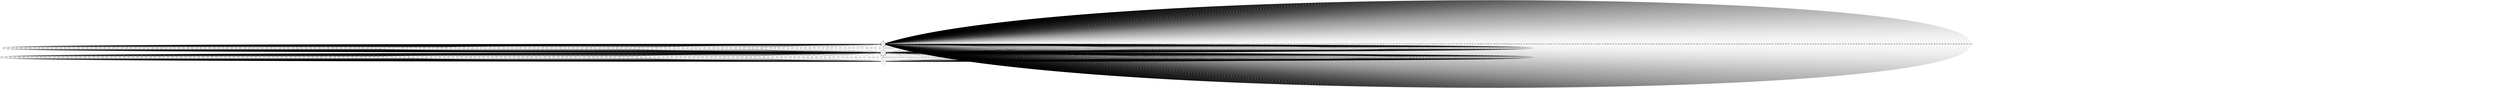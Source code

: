 digraph g {
__start0 [label="" shape="none"]
init [shape="doublecircle" label="init"]
1628 [shape="doublecircle" label="1628"]
1436 [shape="circle" label="1436"]
__start0 -> init
init -> init[label="1467"]
init -> init[label="1591"]
init -> init[label="1513"]
init -> init[label="1568"]
init -> init[label="1562"]
init -> init[label="1524"]
init -> init[label="1771"]
init -> init[label="1428"]
init -> init[label="1600"]
init -> init[label="1523"]
init -> init[label="1525"]
init -> init[label="1529"]
init -> init[label="1544"]
init -> init[label="1519"]
init -> init[label="1583"]
init -> init[label="1510"]
init -> init[label="1549"]
init -> init[label="1553"]
init -> init[label="1606"]
init -> init[label="1622"]
init -> init[label="1599"]
init -> init[label="1560"]
init -> init[label="1602"]
init -> init[label="1631"]
init -> init[label="1573"]
init -> init[label="1537"]
init -> init[label="1531"]
init -> init[label="1539"]
init -> init[label="1604"]
init -> init[label="1543"]
init -> init[label="1526"]
init -> init[label="1582"]
init -> init[label="1551"]
init -> init[label="1269"]
init -> init[label="1463"]
init -> 1628[label="1628"]
init -> init[label="1552"]
init -> init[label="1514"]
init -> init[label="1547"]
init -> init[label="1504"]
init -> init[label="1601"]
init -> init[label="1629"]
init -> init[label="1616"]
init -> init[label="1518"]
init -> init[label="1691"]
init -> init[label="1545"]
init -> init[label="1580"]
init -> init[label="1569"]
init -> init[label="1520"]
init -> init[label="1742"]
init -> init[label="1430"]
init -> init[label="1453"]
init -> init[label="1563"]
init -> init[label="1618"]
init -> init[label="1434"]
init -> init[label="1448"]
init -> init[label="1487"]
init -> init[label="1626"]
init -> init[label="1512"]
init -> init[label="1527"]
init -> init[label="1592"]
init -> init[label="1437"]
init -> init[label="1542"]
init -> init[label="1461"]
init -> init[label="1627"]
init -> init[label="1578"]
init -> init[label="1594"]
init -> init[label="1521"]
init -> init[label="1593"]
init -> init[label="1793"]
init -> init[label="1598"]
init -> init[label="1655"]
init -> init[label="1436"]
init -> init[label="1724"]
init -> init[label="1469"]
init -> init[label="1489"]
init -> init[label="1853"]
init -> init[label="1915"]
init -> init[label="1451"]
init -> init[label="1459"]
init -> init[label="1441"]
init -> init[label="1789"]
init -> init[label="1920"]
init -> init[label="1538"]
init -> init[label="1874"]
init -> init[label="1574"]
init -> init[label="1532"]
init -> init[label="1617"]
init -> init[label="1779"]
init -> init[label="1522"]
init -> init[label="1774"]
init -> init[label="1825"]
init -> init[label="1903"]
init -> init[label="1791"]
init -> init[label="1778"]
init -> init[label="1857"]
init -> init[label="1678"]
init -> init[label="1449"]
init -> init[label="1716"]
init -> init[label="1808"]
init -> init[label="1503"]
init -> init[label="1839"]
init -> init[label="1641"]
init -> init[label="1773"]
init -> init[label="1458"]
init -> init[label="1546"]
init -> init[label="1468"]
init -> init[label="1558"]
init -> init[label="1871"]
init -> init[label="1572"]
init -> init[label="1767"]
init -> init[label="1872"]
init -> init[label="1879"]
init -> init[label="1613"]
init -> init[label="1444"]
init -> init[label="1554"]
init -> init[label="1623"]
init -> init[label="1452"]
init -> init[label="1858"]
init -> init[label="1634"]
init -> init[label="1497"]
init -> init[label="1500"]
init -> init[label="1511"]
init -> init[label="1556"]
init -> init[label="1590"]
init -> init[label="1530"]
init -> init[label="1559"]
init -> init[label="1596"]
init -> init[label="1464"]
init -> init[label="1619"]
init -> init[label="1904"]
init -> init[label="1517"]
init -> init[label="1557"]
init -> init[label="1460"]
init -> init[label="1499"]
init -> init[label="1541"]
init -> init[label="1555"]
init -> init[label="1533"]
init -> init[label="1840"]
init -> init[label="1612"]
init -> init[label="1465"]
init -> init[label="1579"]
init -> init[label="1426"]
init -> init[label="1470"]
init -> init[label="1466"]
init -> init[label="1608"]
init -> init[label="1528"]
init -> init[label="1650"]
init -> init[label="1457"]
init -> init[label="1668"]
init -> init[label="1762"]
init -> init[label="1743"]
init -> init[label="1501"]
init -> init[label="1540"]
init -> init[label="1587"]
init -> init[label="1535"]
init -> init[label="1431"]
init -> init[label="1438"]
init -> init[label="1516"]
init -> init[label="1847"]
init -> init[label="1507"]
init -> init[label="1425"]
init -> init[label="1433"]
init -> init[label="1652"]
init -> init[label="1900"]
init -> init[label="1747"]
init -> init[label="1917"]
init -> init[label="1548"]
init -> init[label="1495"]
init -> init[label="1493"]
init -> init[label="1790"]
init -> init[label="1912"]
init -> init[label="1731"]
init -> init[label="1888"]
init -> init[label="1916"]
init -> init[label="1828"]
init -> init[label="1805"]
init -> init[label="1863"]
init -> init[label="1597"]
init -> init[label="1848"]
init -> init[label="1919"]
init -> init[label="1581"]
init -> init[label="1435"]
init -> init[label="1498"]
init -> init[label="1603"]
init -> init[label="1842"]
init -> init[label="1770"]
init -> init[label="1427"]
init -> init[label="1496"]
init -> init[label="1505"]
init -> init[label="1761"]
init -> init[label="1740"]
init -> init[label="1676"]
init -> init[label="1443"]
init -> init[label="1659"]
init -> init[label="1700"]
init -> init[label="1757"]
init -> init[label="1688"]
init -> init[label="1696"]
init -> init[label="1831"]
init -> init[label="1564"]
init -> init[label="1455"]
init -> init[label="1550"]
init -> init[label="1630"]
init -> init[label="1442"]
init -> init[label="1706"]
init -> init[label="1609"]
init -> init[label="1471"]
init -> init[label="1766"]
init -> init[label="1648"]
init -> init[label="1783"]
init -> init[label="1756"]
init -> init[label="1640"]
init -> init[label="1486"]
init -> init[label="1752"]
init -> init[label="1749"]
init -> init[label="1585"]
init -> init[label="1645"]
init -> init[label="1707"]
init -> init[label="1764"]
init -> init[label="1644"]
init -> init[label="1834"]
init -> init[label="1772"]
init -> init[label="1698"]
init -> init[label="1712"]
init -> init[label="1739"]
init -> init[label="1661"]
init -> init[label="1657"]
init -> init[label="1710"]
init -> init[label="1586"]
init -> init[label="1639"]
init -> init[label="1681"]
init -> init[label="1811"]
init -> init[label="1638"]
init -> init[label="1769"]
init -> init[label="1674"]
init -> init[label="1577"]
init -> init[label="1758"]
init -> init[label="1614"]
init -> init[label="1667"]
init -> init[label="1735"]
init -> init[label="1649"]
init -> init[label="1821"]
init -> init[label="1664"]
init -> init[label="1713"]
init -> init[label="1647"]
init -> init[label="1666"]
init -> init[label="1701"]
init -> init[label="1677"]
init -> init[label="1595"]
init -> init[label="1654"]
init -> init[label="1665"]
init -> init[label="1566"]
init -> init[label="1642"]
init -> init[label="1675"]
init -> init[label="1651"]
init -> init[label="1685"]
init -> init[label="1727"]
init -> init[label="1845"]
init -> init[label="1643"]
init -> init[label="1689"]
init -> init[label="1576"]
init -> init[label="1911"]
init -> init[label="1784"]
init -> init[label="1866"]
init -> init[label="1671"]
init -> init[label="1439"]
init -> init[label="1899"]
init -> init[label="1673"]
init -> init[label="1680"]
init -> init[label="1732"]
init -> init[label="1765"]
init -> init[label="1905"]
init -> init[label="1813"]
init -> init[label="1683"]
init -> init[label="1704"]
init -> init[label="1754"]
init -> init[label="1669"]
init -> init[label="1605"]
init -> init[label="1636"]
init -> init[label="1575"]
init -> init[label="1679"]
init -> init[label="1806"]
init -> init[label="1565"]
init -> init[label="1699"]
init -> init[label="1759"]
init -> init[label="1695"]
init -> init[label="1692"]
init -> init[label="1660"]
init -> init[label="1819"]
init -> init[label="1694"]
init -> init[label="1684"]
init -> init[label="1703"]
init -> init[label="1440"]
init -> init[label="1787"]
init -> init[label="1851"]
init -> init[label="1656"]
init -> init[label="1682"]
init -> init[label="1687"]
init -> init[label="1635"]
init -> init[label="1702"]
init -> init[label="1625"]
init -> init[label="1711"]
init -> init[label="1697"]
init -> init[label="1670"]
init -> init[label="1477"]
init -> init[label="1672"]
init -> init[label="1728"]
init -> init[label="1462"]
init -> init[label="1922"]
init -> init[label="1803"]
init -> init[label="1902"]
init -> init[label="1826"]
init -> init[label="1921"]
init -> init[label="1633"]
init -> init[label="1480"]
init -> init[label="1894"]
init -> init[label="1836"]
init -> init[label="1854"]
init -> init[label="1906"]
init -> init[label="1725"]
init -> init[label="1476"]
init -> init[label="1502"]
init -> init[label="1884"]
init -> init[label="1798"]
init -> init[label="1862"]
init -> init[label="1485"]
init -> init[label="1893"]
init -> init[label="1898"]
init -> init[label="1474"]
init -> init[label="1892"]
init -> init[label="1890"]
init -> init[label="1885"]
init -> init[label="1792"]
init -> init[label="1924"]
init -> init[label="1777"]
init -> init[label="1478"]
init -> init[label="1918"]
init -> init[label="1475"]
init -> init[label="1484"]
init -> init[label="1786"]
init -> init[label="1850"]
init -> init[label="1914"]
init -> init[label="1901"]
init -> init[label="1880"]
init -> init[label="1841"]
init -> init[label="1794"]
init -> init[label="1897"]
init -> init[label="1855"]
init -> init[label="1491"]
init -> init[label="1877"]
init -> init[label="1923"]
init -> init[label="1482"]
init -> init[label="1490"]
init -> init[label="1775"]
init -> init[label="1835"]
init -> init[label="1570"]
init -> init[label="1887"]
init -> init[label="1785"]
init -> init[label="1479"]
init -> init[label="1886"]
init -> init[label="1804"]
init -> init[label="1875"]
init -> init[label="1717"]
init -> init[label="1889"]
init -> init[label="1868"]
init -> init[label="1908"]
init -> init[label="1873"]
init -> init[label="1483"]
init -> init[label="1718"]
init -> init[label="1865"]
init -> init[label="1492"]
init -> init[label="1829"]
init -> init[label="1473"]
init -> init[label="1802"]
init -> init[label="1734"]
init -> init[label="1907"]
init -> init[label="1721"]
init -> init[label="1830"]
init -> init[label="1816"]
init -> init[label="1882"]
init -> init[label="1796"]
init -> init[label="1881"]
init -> init[label="1807"]
init -> init[label="1823"]
init -> init[label="1818"]
init -> init[label="1755"]
init -> init[label="1768"]
init -> init[label="1715"]
init -> init[label="1663"]
init -> init[label="1780"]
init -> init[label="1760"]
init -> init[label="1646"]
init -> init[label="1708"]
init -> init[label="1817"]
init -> init[label="1658"]
init -> init[label="1861"]
init -> init[label="1624"]
init -> init[label="1876"]
init -> init[label="1913"]
init -> init[label="1883"]
init -> init[label="1870"]
init -> init[label="1446"]
1628 -> init[label="1467"]
1628 -> init[label="1591"]
1628 -> init[label="1513"]
1628 -> init[label="1568"]
1628 -> init[label="1562"]
1628 -> init[label="1524"]
1628 -> init[label="1771"]
1628 -> init[label="1428"]
1628 -> init[label="1600"]
1628 -> init[label="1523"]
1628 -> init[label="1525"]
1628 -> init[label="1529"]
1628 -> init[label="1544"]
1628 -> init[label="1519"]
1628 -> init[label="1583"]
1628 -> init[label="1510"]
1628 -> init[label="1549"]
1628 -> init[label="1553"]
1628 -> init[label="1606"]
1628 -> init[label="1622"]
1628 -> init[label="1599"]
1628 -> init[label="1560"]
1628 -> init[label="1602"]
1628 -> init[label="1631"]
1628 -> init[label="1573"]
1628 -> init[label="1537"]
1628 -> init[label="1531"]
1628 -> init[label="1539"]
1628 -> init[label="1604"]
1628 -> init[label="1543"]
1628 -> init[label="1526"]
1628 -> init[label="1582"]
1628 -> init[label="1551"]
1628 -> init[label="1269"]
1628 -> init[label="1463"]
1628 -> init[label="1628"]
1628 -> init[label="1552"]
1628 -> init[label="1514"]
1628 -> init[label="1547"]
1628 -> init[label="1504"]
1628 -> init[label="1601"]
1628 -> init[label="1629"]
1628 -> init[label="1616"]
1628 -> init[label="1518"]
1628 -> init[label="1691"]
1628 -> init[label="1545"]
1628 -> init[label="1580"]
1628 -> init[label="1569"]
1628 -> init[label="1520"]
1628 -> init[label="1742"]
1628 -> init[label="1430"]
1628 -> init[label="1453"]
1628 -> init[label="1563"]
1628 -> init[label="1618"]
1628 -> init[label="1434"]
1628 -> init[label="1448"]
1628 -> init[label="1487"]
1628 -> init[label="1626"]
1628 -> init[label="1512"]
1628 -> init[label="1527"]
1628 -> init[label="1592"]
1628 -> init[label="1437"]
1628 -> init[label="1542"]
1628 -> init[label="1461"]
1628 -> init[label="1627"]
1628 -> init[label="1578"]
1628 -> init[label="1594"]
1628 -> init[label="1521"]
1628 -> init[label="1593"]
1628 -> init[label="1793"]
1628 -> init[label="1598"]
1628 -> init[label="1655"]
1628 -> 1436[label="1436"]
1628 -> init[label="1724"]
1628 -> init[label="1469"]
1628 -> init[label="1489"]
1628 -> init[label="1853"]
1628 -> init[label="1915"]
1628 -> init[label="1451"]
1628 -> init[label="1459"]
1628 -> init[label="1441"]
1628 -> init[label="1789"]
1628 -> init[label="1920"]
1628 -> init[label="1538"]
1628 -> init[label="1874"]
1628 -> init[label="1574"]
1628 -> init[label="1532"]
1628 -> init[label="1617"]
1628 -> init[label="1779"]
1628 -> init[label="1522"]
1628 -> init[label="1774"]
1628 -> init[label="1825"]
1628 -> init[label="1903"]
1628 -> init[label="1791"]
1628 -> init[label="1778"]
1628 -> init[label="1857"]
1628 -> init[label="1678"]
1628 -> init[label="1449"]
1628 -> init[label="1716"]
1628 -> init[label="1808"]
1628 -> init[label="1503"]
1628 -> init[label="1839"]
1628 -> init[label="1641"]
1628 -> init[label="1773"]
1628 -> init[label="1458"]
1628 -> init[label="1546"]
1628 -> init[label="1468"]
1628 -> init[label="1558"]
1628 -> init[label="1871"]
1628 -> init[label="1572"]
1628 -> init[label="1767"]
1628 -> init[label="1872"]
1628 -> init[label="1879"]
1628 -> init[label="1613"]
1628 -> init[label="1444"]
1628 -> init[label="1554"]
1628 -> init[label="1623"]
1628 -> init[label="1452"]
1628 -> init[label="1858"]
1628 -> init[label="1634"]
1628 -> init[label="1497"]
1628 -> init[label="1500"]
1628 -> init[label="1511"]
1628 -> init[label="1556"]
1628 -> init[label="1590"]
1628 -> init[label="1530"]
1628 -> init[label="1559"]
1628 -> init[label="1596"]
1628 -> init[label="1464"]
1628 -> init[label="1619"]
1628 -> init[label="1904"]
1628 -> init[label="1517"]
1628 -> init[label="1557"]
1628 -> init[label="1460"]
1628 -> init[label="1499"]
1628 -> init[label="1541"]
1628 -> init[label="1555"]
1628 -> init[label="1533"]
1628 -> init[label="1840"]
1628 -> init[label="1612"]
1628 -> init[label="1465"]
1628 -> init[label="1579"]
1628 -> init[label="1426"]
1628 -> init[label="1470"]
1628 -> init[label="1466"]
1628 -> init[label="1608"]
1628 -> init[label="1528"]
1628 -> init[label="1650"]
1628 -> init[label="1457"]
1628 -> init[label="1668"]
1628 -> init[label="1762"]
1628 -> init[label="1743"]
1628 -> init[label="1501"]
1628 -> init[label="1540"]
1628 -> init[label="1587"]
1628 -> init[label="1535"]
1628 -> init[label="1431"]
1628 -> init[label="1438"]
1628 -> init[label="1516"]
1628 -> init[label="1847"]
1628 -> init[label="1507"]
1628 -> init[label="1425"]
1628 -> init[label="1433"]
1628 -> init[label="1652"]
1628 -> init[label="1900"]
1628 -> init[label="1747"]
1628 -> init[label="1917"]
1628 -> init[label="1548"]
1628 -> init[label="1495"]
1628 -> init[label="1493"]
1628 -> init[label="1790"]
1628 -> init[label="1912"]
1628 -> init[label="1731"]
1628 -> init[label="1888"]
1628 -> init[label="1916"]
1628 -> init[label="1828"]
1628 -> init[label="1805"]
1628 -> init[label="1863"]
1628 -> init[label="1597"]
1628 -> init[label="1848"]
1628 -> init[label="1919"]
1628 -> init[label="1581"]
1628 -> init[label="1435"]
1628 -> init[label="1498"]
1628 -> init[label="1603"]
1628 -> init[label="1842"]
1628 -> init[label="1770"]
1628 -> init[label="1427"]
1628 -> init[label="1496"]
1628 -> init[label="1505"]
1628 -> init[label="1761"]
1628 -> init[label="1740"]
1628 -> init[label="1676"]
1628 -> init[label="1443"]
1628 -> init[label="1659"]
1628 -> init[label="1700"]
1628 -> init[label="1757"]
1628 -> init[label="1688"]
1628 -> init[label="1696"]
1628 -> init[label="1831"]
1628 -> init[label="1564"]
1628 -> init[label="1455"]
1628 -> init[label="1550"]
1628 -> init[label="1630"]
1628 -> init[label="1442"]
1628 -> init[label="1706"]
1628 -> init[label="1609"]
1628 -> init[label="1471"]
1628 -> init[label="1766"]
1628 -> init[label="1648"]
1628 -> init[label="1783"]
1628 -> init[label="1756"]
1628 -> init[label="1640"]
1628 -> init[label="1486"]
1628 -> init[label="1752"]
1628 -> init[label="1749"]
1628 -> init[label="1585"]
1628 -> init[label="1645"]
1628 -> init[label="1707"]
1628 -> init[label="1764"]
1628 -> init[label="1644"]
1628 -> init[label="1834"]
1628 -> init[label="1772"]
1628 -> init[label="1698"]
1628 -> init[label="1712"]
1628 -> init[label="1739"]
1628 -> init[label="1661"]
1628 -> init[label="1657"]
1628 -> init[label="1710"]
1628 -> init[label="1586"]
1628 -> init[label="1639"]
1628 -> init[label="1681"]
1628 -> init[label="1811"]
1628 -> init[label="1638"]
1628 -> init[label="1769"]
1628 -> init[label="1674"]
1628 -> init[label="1577"]
1628 -> init[label="1758"]
1628 -> init[label="1614"]
1628 -> init[label="1667"]
1628 -> init[label="1735"]
1628 -> init[label="1649"]
1628 -> init[label="1821"]
1628 -> init[label="1664"]
1628 -> init[label="1713"]
1628 -> init[label="1647"]
1628 -> init[label="1666"]
1628 -> init[label="1701"]
1628 -> init[label="1677"]
1628 -> init[label="1595"]
1628 -> init[label="1654"]
1628 -> init[label="1665"]
1628 -> init[label="1566"]
1628 -> init[label="1642"]
1628 -> init[label="1675"]
1628 -> init[label="1651"]
1628 -> init[label="1685"]
1628 -> init[label="1727"]
1628 -> init[label="1845"]
1628 -> init[label="1643"]
1628 -> init[label="1689"]
1628 -> init[label="1576"]
1628 -> init[label="1911"]
1628 -> init[label="1784"]
1628 -> init[label="1866"]
1628 -> init[label="1671"]
1628 -> init[label="1439"]
1628 -> init[label="1899"]
1628 -> init[label="1673"]
1628 -> init[label="1680"]
1628 -> init[label="1732"]
1628 -> init[label="1765"]
1628 -> init[label="1905"]
1628 -> init[label="1813"]
1628 -> init[label="1683"]
1628 -> init[label="1704"]
1628 -> init[label="1754"]
1628 -> init[label="1669"]
1628 -> init[label="1605"]
1628 -> init[label="1636"]
1628 -> init[label="1575"]
1628 -> init[label="1679"]
1628 -> init[label="1806"]
1628 -> init[label="1565"]
1628 -> init[label="1699"]
1628 -> init[label="1759"]
1628 -> init[label="1695"]
1628 -> init[label="1692"]
1628 -> init[label="1660"]
1628 -> init[label="1819"]
1628 -> init[label="1694"]
1628 -> init[label="1684"]
1628 -> init[label="1703"]
1628 -> init[label="1440"]
1628 -> init[label="1787"]
1628 -> init[label="1851"]
1628 -> init[label="1656"]
1628 -> init[label="1682"]
1628 -> init[label="1687"]
1628 -> init[label="1635"]
1628 -> init[label="1702"]
1628 -> init[label="1625"]
1628 -> init[label="1711"]
1628 -> init[label="1697"]
1628 -> init[label="1670"]
1628 -> init[label="1477"]
1628 -> init[label="1672"]
1628 -> init[label="1728"]
1628 -> init[label="1462"]
1628 -> init[label="1922"]
1628 -> init[label="1803"]
1628 -> init[label="1902"]
1628 -> init[label="1826"]
1628 -> init[label="1921"]
1628 -> init[label="1633"]
1628 -> init[label="1480"]
1628 -> init[label="1894"]
1628 -> init[label="1836"]
1628 -> init[label="1854"]
1628 -> init[label="1906"]
1628 -> init[label="1725"]
1628 -> init[label="1476"]
1628 -> init[label="1502"]
1628 -> init[label="1884"]
1628 -> init[label="1798"]
1628 -> init[label="1862"]
1628 -> init[label="1485"]
1628 -> init[label="1893"]
1628 -> init[label="1898"]
1628 -> init[label="1474"]
1628 -> init[label="1892"]
1628 -> init[label="1890"]
1628 -> init[label="1885"]
1628 -> init[label="1792"]
1628 -> init[label="1924"]
1628 -> init[label="1777"]
1628 -> init[label="1478"]
1628 -> init[label="1918"]
1628 -> init[label="1475"]
1628 -> init[label="1484"]
1628 -> init[label="1786"]
1628 -> init[label="1850"]
1628 -> init[label="1914"]
1628 -> init[label="1901"]
1628 -> init[label="1880"]
1628 -> init[label="1841"]
1628 -> init[label="1794"]
1628 -> init[label="1897"]
1628 -> init[label="1855"]
1628 -> init[label="1491"]
1628 -> init[label="1877"]
1628 -> init[label="1923"]
1628 -> init[label="1482"]
1628 -> init[label="1490"]
1628 -> init[label="1775"]
1628 -> init[label="1835"]
1628 -> init[label="1570"]
1628 -> init[label="1887"]
1628 -> init[label="1785"]
1628 -> init[label="1479"]
1628 -> init[label="1886"]
1628 -> init[label="1804"]
1628 -> init[label="1875"]
1628 -> init[label="1717"]
1628 -> init[label="1889"]
1628 -> init[label="1868"]
1628 -> init[label="1908"]
1628 -> init[label="1873"]
1628 -> init[label="1483"]
1628 -> init[label="1718"]
1628 -> init[label="1865"]
1628 -> init[label="1492"]
1628 -> init[label="1829"]
1628 -> init[label="1473"]
1628 -> init[label="1802"]
1628 -> init[label="1734"]
1628 -> init[label="1907"]
1628 -> init[label="1721"]
1628 -> init[label="1830"]
1628 -> init[label="1816"]
1628 -> init[label="1882"]
1628 -> init[label="1796"]
1628 -> init[label="1881"]
1628 -> init[label="1807"]
1628 -> init[label="1823"]
1628 -> init[label="1818"]
1628 -> init[label="1755"]
1628 -> init[label="1768"]
1628 -> init[label="1715"]
1628 -> init[label="1663"]
1628 -> init[label="1780"]
1628 -> init[label="1760"]
1628 -> init[label="1646"]
1628 -> init[label="1708"]
1628 -> init[label="1817"]
1628 -> init[label="1658"]
1628 -> init[label="1861"]
1628 -> init[label="1624"]
1628 -> init[label="1876"]
1628 -> init[label="1913"]
1628 -> init[label="1883"]
1628 -> init[label="1870"]
1628 -> init[label="1446"]
1436 -> 1628[label="1467"]
1436 -> 1628[label="1591"]
1436 -> 1628[label="1513"]
1436 -> 1628[label="1568"]
1436 -> 1628[label="1562"]
1436 -> 1628[label="1524"]
1436 -> 1628[label="1771"]
1436 -> 1628[label="1428"]
1436 -> 1628[label="1600"]
1436 -> 1628[label="1523"]
1436 -> 1628[label="1525"]
1436 -> 1628[label="1529"]
1436 -> 1628[label="1544"]
1436 -> 1628[label="1519"]
1436 -> 1628[label="1583"]
1436 -> 1628[label="1510"]
1436 -> 1628[label="1549"]
1436 -> 1628[label="1553"]
1436 -> 1628[label="1606"]
1436 -> 1628[label="1622"]
1436 -> 1628[label="1599"]
1436 -> 1628[label="1560"]
1436 -> 1628[label="1602"]
1436 -> 1628[label="1631"]
1436 -> 1628[label="1573"]
1436 -> 1628[label="1537"]
1436 -> 1628[label="1531"]
1436 -> 1628[label="1539"]
1436 -> 1628[label="1604"]
1436 -> 1628[label="1543"]
1436 -> 1628[label="1526"]
1436 -> 1628[label="1582"]
1436 -> 1628[label="1551"]
1436 -> 1628[label="1269"]
1436 -> 1628[label="1463"]
1436 -> 1628[label="1628"]
1436 -> 1628[label="1552"]
1436 -> 1628[label="1514"]
1436 -> 1628[label="1547"]
1436 -> 1628[label="1504"]
1436 -> 1628[label="1601"]
1436 -> 1628[label="1629"]
1436 -> 1628[label="1616"]
1436 -> 1628[label="1518"]
1436 -> 1628[label="1691"]
1436 -> 1628[label="1545"]
1436 -> 1628[label="1580"]
1436 -> 1628[label="1569"]
1436 -> 1628[label="1520"]
1436 -> 1628[label="1742"]
1436 -> 1628[label="1430"]
1436 -> 1628[label="1453"]
1436 -> 1628[label="1563"]
1436 -> 1628[label="1618"]
1436 -> 1628[label="1434"]
1436 -> 1628[label="1448"]
1436 -> 1628[label="1487"]
1436 -> 1628[label="1626"]
1436 -> 1628[label="1512"]
1436 -> 1628[label="1527"]
1436 -> 1628[label="1592"]
1436 -> 1628[label="1437"]
1436 -> 1628[label="1542"]
1436 -> 1628[label="1461"]
1436 -> 1628[label="1627"]
1436 -> 1628[label="1578"]
1436 -> 1628[label="1594"]
1436 -> 1628[label="1521"]
1436 -> 1628[label="1593"]
1436 -> 1628[label="1793"]
1436 -> 1628[label="1598"]
1436 -> 1628[label="1655"]
1436 -> 1628[label="1436"]
1436 -> 1628[label="1724"]
1436 -> 1628[label="1469"]
1436 -> 1628[label="1489"]
1436 -> 1628[label="1853"]
1436 -> 1628[label="1915"]
1436 -> 1628[label="1451"]
1436 -> 1628[label="1459"]
1436 -> 1628[label="1441"]
1436 -> 1628[label="1789"]
1436 -> 1628[label="1920"]
1436 -> 1628[label="1538"]
1436 -> 1628[label="1874"]
1436 -> 1628[label="1574"]
1436 -> 1628[label="1532"]
1436 -> 1628[label="1617"]
1436 -> 1628[label="1779"]
1436 -> 1628[label="1522"]
1436 -> 1628[label="1774"]
1436 -> 1628[label="1825"]
1436 -> 1628[label="1903"]
1436 -> 1628[label="1791"]
1436 -> 1628[label="1778"]
1436 -> 1628[label="1857"]
1436 -> 1628[label="1678"]
1436 -> 1628[label="1449"]
1436 -> 1628[label="1716"]
1436 -> 1628[label="1808"]
1436 -> 1628[label="1503"]
1436 -> 1628[label="1839"]
1436 -> 1628[label="1641"]
1436 -> 1628[label="1773"]
1436 -> 1628[label="1458"]
1436 -> 1628[label="1546"]
1436 -> 1628[label="1468"]
1436 -> 1628[label="1558"]
1436 -> 1628[label="1871"]
1436 -> 1628[label="1572"]
1436 -> 1628[label="1767"]
1436 -> 1628[label="1872"]
1436 -> 1628[label="1879"]
1436 -> 1628[label="1613"]
1436 -> 1628[label="1444"]
1436 -> 1628[label="1554"]
1436 -> 1628[label="1623"]
1436 -> 1628[label="1452"]
1436 -> 1628[label="1858"]
1436 -> 1628[label="1634"]
1436 -> 1628[label="1497"]
1436 -> 1628[label="1500"]
1436 -> 1628[label="1511"]
1436 -> 1628[label="1556"]
1436 -> 1628[label="1590"]
1436 -> 1628[label="1530"]
1436 -> 1628[label="1559"]
1436 -> 1628[label="1596"]
1436 -> 1628[label="1464"]
1436 -> 1628[label="1619"]
1436 -> 1628[label="1904"]
1436 -> 1628[label="1517"]
1436 -> 1628[label="1557"]
1436 -> 1628[label="1460"]
1436 -> 1628[label="1499"]
1436 -> 1628[label="1541"]
1436 -> 1628[label="1555"]
1436 -> 1628[label="1533"]
1436 -> 1628[label="1840"]
1436 -> 1628[label="1612"]
1436 -> 1628[label="1465"]
1436 -> 1628[label="1579"]
1436 -> 1628[label="1426"]
1436 -> 1628[label="1470"]
1436 -> 1628[label="1466"]
1436 -> 1628[label="1608"]
1436 -> 1628[label="1528"]
1436 -> 1628[label="1650"]
1436 -> 1628[label="1457"]
1436 -> 1628[label="1668"]
1436 -> 1628[label="1762"]
1436 -> 1628[label="1743"]
1436 -> 1628[label="1501"]
1436 -> 1628[label="1540"]
1436 -> 1628[label="1587"]
1436 -> 1628[label="1535"]
1436 -> 1628[label="1431"]
1436 -> 1628[label="1438"]
1436 -> 1628[label="1516"]
1436 -> 1628[label="1847"]
1436 -> 1628[label="1507"]
1436 -> 1628[label="1425"]
1436 -> 1628[label="1433"]
1436 -> 1628[label="1652"]
1436 -> 1628[label="1900"]
1436 -> 1628[label="1747"]
1436 -> 1628[label="1917"]
1436 -> 1628[label="1548"]
1436 -> 1628[label="1495"]
1436 -> 1628[label="1493"]
1436 -> 1628[label="1790"]
1436 -> 1628[label="1912"]
1436 -> 1628[label="1731"]
1436 -> 1628[label="1888"]
1436 -> 1628[label="1916"]
1436 -> 1628[label="1828"]
1436 -> 1628[label="1805"]
1436 -> 1628[label="1863"]
1436 -> 1628[label="1597"]
1436 -> 1628[label="1848"]
1436 -> 1628[label="1919"]
1436 -> 1628[label="1581"]
1436 -> 1628[label="1435"]
1436 -> 1628[label="1498"]
1436 -> 1628[label="1603"]
1436 -> 1628[label="1842"]
1436 -> 1628[label="1770"]
1436 -> 1628[label="1427"]
1436 -> 1628[label="1496"]
1436 -> 1628[label="1505"]
1436 -> 1628[label="1761"]
1436 -> 1628[label="1740"]
1436 -> 1628[label="1676"]
1436 -> 1628[label="1443"]
1436 -> 1628[label="1659"]
1436 -> 1628[label="1700"]
1436 -> 1628[label="1757"]
1436 -> 1628[label="1688"]
1436 -> 1628[label="1696"]
1436 -> 1628[label="1831"]
1436 -> 1628[label="1564"]
1436 -> 1628[label="1455"]
1436 -> 1628[label="1550"]
1436 -> 1628[label="1630"]
1436 -> 1628[label="1442"]
1436 -> 1628[label="1706"]
1436 -> 1628[label="1609"]
1436 -> 1628[label="1471"]
1436 -> 1628[label="1766"]
1436 -> 1628[label="1648"]
1436 -> 1628[label="1783"]
1436 -> 1628[label="1756"]
1436 -> 1628[label="1640"]
1436 -> 1628[label="1486"]
1436 -> 1628[label="1752"]
1436 -> 1628[label="1749"]
1436 -> 1628[label="1585"]
1436 -> 1628[label="1645"]
1436 -> 1628[label="1707"]
1436 -> 1628[label="1764"]
1436 -> 1628[label="1644"]
1436 -> 1628[label="1834"]
1436 -> 1628[label="1772"]
1436 -> 1628[label="1698"]
1436 -> 1628[label="1712"]
1436 -> 1628[label="1739"]
1436 -> 1628[label="1661"]
1436 -> 1628[label="1657"]
1436 -> 1628[label="1710"]
1436 -> 1628[label="1586"]
1436 -> 1628[label="1639"]
1436 -> 1628[label="1681"]
1436 -> 1628[label="1811"]
1436 -> 1628[label="1638"]
1436 -> 1628[label="1769"]
1436 -> 1628[label="1674"]
1436 -> 1628[label="1577"]
1436 -> 1628[label="1758"]
1436 -> 1628[label="1614"]
1436 -> 1628[label="1667"]
1436 -> 1628[label="1735"]
1436 -> 1628[label="1649"]
1436 -> 1628[label="1821"]
1436 -> 1628[label="1664"]
1436 -> 1628[label="1713"]
1436 -> 1628[label="1647"]
1436 -> 1628[label="1666"]
1436 -> 1628[label="1701"]
1436 -> 1628[label="1677"]
1436 -> 1628[label="1595"]
1436 -> 1628[label="1654"]
1436 -> 1628[label="1665"]
1436 -> 1628[label="1566"]
1436 -> 1628[label="1642"]
1436 -> 1628[label="1675"]
1436 -> 1628[label="1651"]
1436 -> 1628[label="1685"]
1436 -> 1628[label="1727"]
1436 -> 1628[label="1845"]
1436 -> 1628[label="1643"]
1436 -> 1628[label="1689"]
1436 -> 1628[label="1576"]
1436 -> 1628[label="1911"]
1436 -> 1628[label="1784"]
1436 -> 1628[label="1866"]
1436 -> 1628[label="1671"]
1436 -> 1628[label="1439"]
1436 -> 1628[label="1899"]
1436 -> 1628[label="1673"]
1436 -> 1628[label="1680"]
1436 -> 1628[label="1732"]
1436 -> 1628[label="1765"]
1436 -> 1628[label="1905"]
1436 -> 1628[label="1813"]
1436 -> 1628[label="1683"]
1436 -> 1628[label="1704"]
1436 -> 1628[label="1754"]
1436 -> 1628[label="1669"]
1436 -> 1628[label="1605"]
1436 -> 1628[label="1636"]
1436 -> 1628[label="1575"]
1436 -> 1628[label="1679"]
1436 -> 1628[label="1806"]
1436 -> 1628[label="1565"]
1436 -> 1628[label="1699"]
1436 -> 1628[label="1759"]
1436 -> 1628[label="1695"]
1436 -> 1628[label="1692"]
1436 -> 1628[label="1660"]
1436 -> 1628[label="1819"]
1436 -> 1628[label="1694"]
1436 -> 1628[label="1684"]
1436 -> 1628[label="1703"]
1436 -> 1628[label="1440"]
1436 -> 1628[label="1787"]
1436 -> 1628[label="1851"]
1436 -> 1628[label="1656"]
1436 -> 1628[label="1682"]
1436 -> 1628[label="1687"]
1436 -> 1628[label="1635"]
1436 -> 1628[label="1702"]
1436 -> 1628[label="1625"]
1436 -> 1628[label="1711"]
1436 -> 1628[label="1697"]
1436 -> 1628[label="1670"]
1436 -> 1628[label="1477"]
1436 -> 1628[label="1672"]
1436 -> 1628[label="1728"]
1436 -> 1628[label="1462"]
1436 -> 1628[label="1922"]
1436 -> 1628[label="1803"]
1436 -> 1628[label="1902"]
1436 -> 1628[label="1826"]
1436 -> 1628[label="1921"]
1436 -> 1628[label="1633"]
1436 -> 1628[label="1480"]
1436 -> 1628[label="1894"]
1436 -> 1628[label="1836"]
1436 -> 1628[label="1854"]
1436 -> 1628[label="1906"]
1436 -> 1628[label="1725"]
1436 -> 1628[label="1476"]
1436 -> 1628[label="1502"]
1436 -> 1628[label="1884"]
1436 -> 1628[label="1798"]
1436 -> 1628[label="1862"]
1436 -> 1628[label="1485"]
1436 -> 1628[label="1893"]
1436 -> 1628[label="1898"]
1436 -> 1628[label="1474"]
1436 -> 1628[label="1892"]
1436 -> 1628[label="1890"]
1436 -> 1628[label="1885"]
1436 -> 1628[label="1792"]
1436 -> 1628[label="1924"]
1436 -> 1628[label="1777"]
1436 -> 1628[label="1478"]
1436 -> 1628[label="1918"]
1436 -> 1628[label="1475"]
1436 -> 1628[label="1484"]
1436 -> 1628[label="1786"]
1436 -> 1628[label="1850"]
1436 -> 1628[label="1914"]
1436 -> 1628[label="1901"]
1436 -> 1628[label="1880"]
1436 -> 1628[label="1841"]
1436 -> 1628[label="1794"]
1436 -> 1628[label="1897"]
1436 -> 1628[label="1855"]
1436 -> 1628[label="1491"]
1436 -> 1628[label="1877"]
1436 -> 1628[label="1923"]
1436 -> 1628[label="1482"]
1436 -> 1628[label="1490"]
1436 -> 1628[label="1775"]
1436 -> 1628[label="1835"]
1436 -> 1628[label="1570"]
1436 -> 1628[label="1887"]
1436 -> 1628[label="1785"]
1436 -> 1628[label="1479"]
1436 -> 1628[label="1886"]
1436 -> 1628[label="1804"]
1436 -> 1628[label="1875"]
1436 -> 1628[label="1717"]
1436 -> 1628[label="1889"]
1436 -> 1628[label="1868"]
1436 -> 1628[label="1908"]
1436 -> 1628[label="1873"]
1436 -> 1628[label="1483"]
1436 -> 1628[label="1718"]
1436 -> 1628[label="1865"]
1436 -> 1628[label="1492"]
1436 -> 1628[label="1829"]
1436 -> 1628[label="1473"]
1436 -> 1628[label="1802"]
1436 -> 1628[label="1734"]
1436 -> 1628[label="1907"]
1436 -> 1628[label="1721"]
1436 -> 1628[label="1830"]
1436 -> 1628[label="1816"]
1436 -> 1628[label="1882"]
1436 -> 1628[label="1796"]
1436 -> 1628[label="1881"]
1436 -> 1628[label="1807"]
1436 -> 1628[label="1823"]
1436 -> 1628[label="1818"]
1436 -> 1628[label="1755"]
1436 -> 1628[label="1768"]
1436 -> 1628[label="1715"]
1436 -> 1628[label="1663"]
1436 -> 1628[label="1780"]
1436 -> 1628[label="1760"]
1436 -> 1628[label="1646"]
1436 -> 1628[label="1708"]
1436 -> 1628[label="1817"]
1436 -> 1628[label="1658"]
1436 -> 1628[label="1861"]
1436 -> 1628[label="1624"]
1436 -> 1628[label="1876"]
1436 -> 1628[label="1913"]
1436 -> 1628[label="1883"]
1436 -> 1628[label="1870"]
1436 -> 1628[label="1446"]
}
